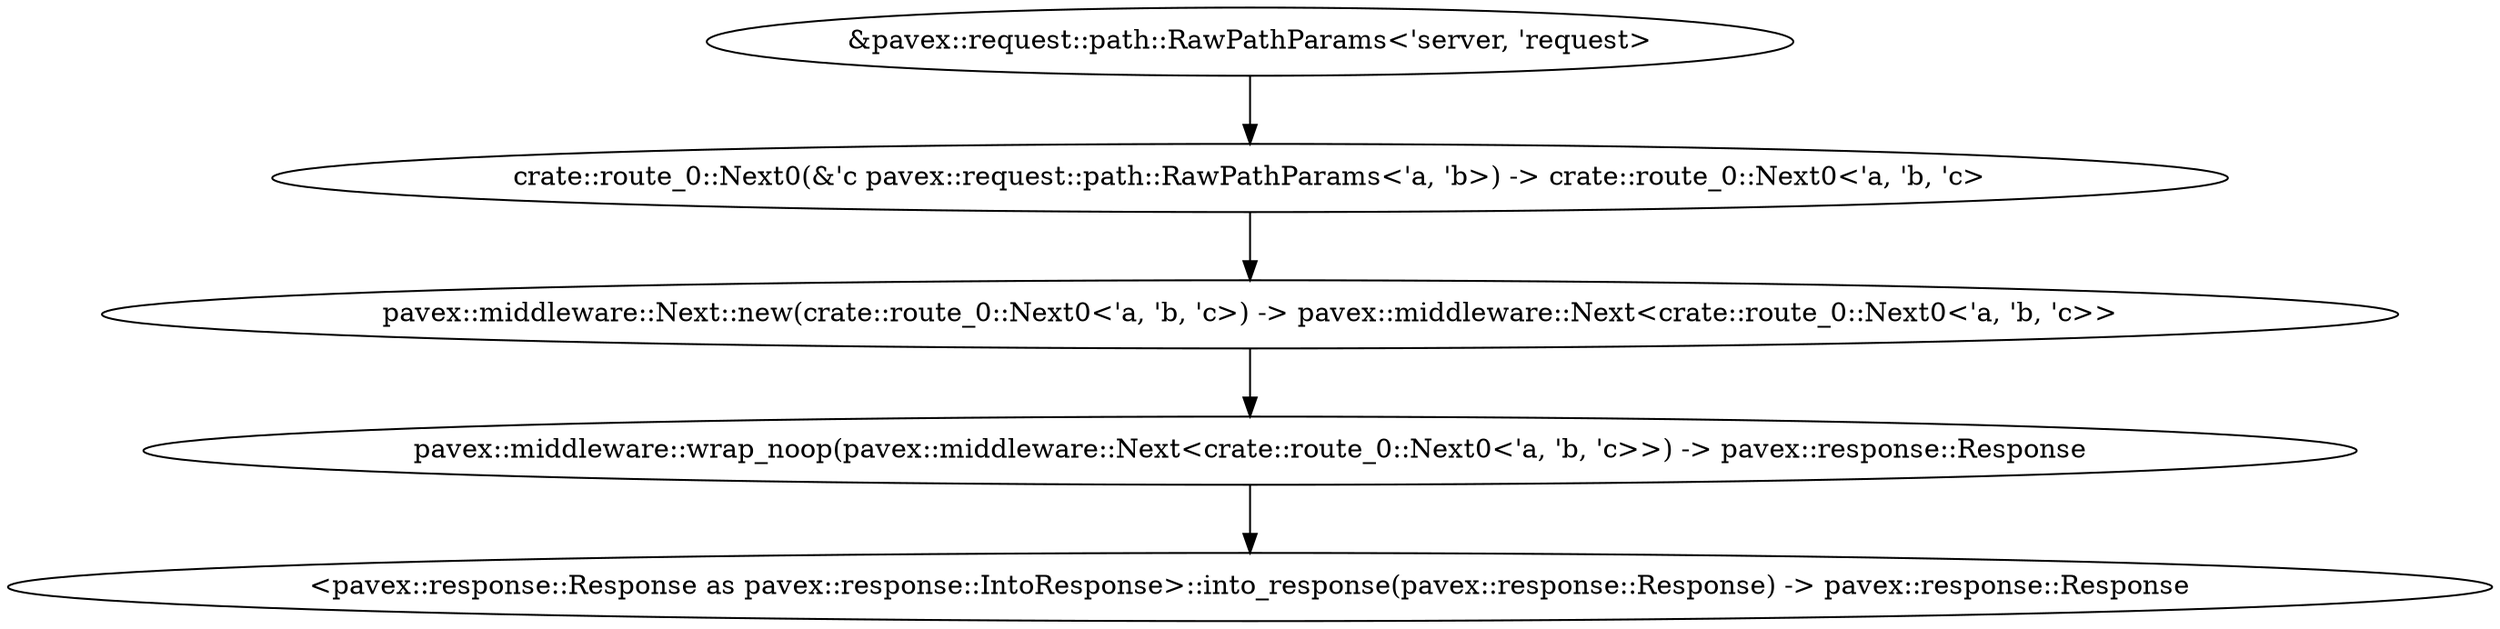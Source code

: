 digraph "GET / - 0" {
    0 [ label = "pavex::middleware::wrap_noop(pavex::middleware::Next<crate::route_0::Next0<'a, 'b, 'c>>) -> pavex::response::Response"]
    1 [ label = "pavex::middleware::Next::new(crate::route_0::Next0<'a, 'b, 'c>) -> pavex::middleware::Next<crate::route_0::Next0<'a, 'b, 'c>>"]
    2 [ label = "crate::route_0::Next0(&'c pavex::request::path::RawPathParams<'a, 'b>) -> crate::route_0::Next0<'a, 'b, 'c>"]
    4 [ label = "<pavex::response::Response as pavex::response::IntoResponse>::into_response(pavex::response::Response) -> pavex::response::Response"]
    5 [ label = "&pavex::request::path::RawPathParams<'server, 'request>"]
    1 -> 0 [ ]
    2 -> 1 [ ]
    0 -> 4 [ ]
    5 -> 2 [ ]
}

digraph "GET / - 1" {
    0 [ label = "app::mw(pavex::middleware::Next<crate::route_0::Next1<'a, 'b, 'c>>) -> pavex::response::Response"]
    1 [ label = "pavex::middleware::Next::new(crate::route_0::Next1<'a, 'b, 'c>) -> pavex::middleware::Next<crate::route_0::Next1<'a, 'b, 'c>>"]
    2 [ label = "crate::route_0::Next1(&'c pavex::request::path::RawPathParams<'a, 'b>) -> crate::route_0::Next1<'a, 'b, 'c>"]
    4 [ label = "<pavex::response::Response as pavex::response::IntoResponse>::into_response(pavex::response::Response) -> pavex::response::Response"]
    5 [ label = "&pavex::request::path::RawPathParams<'server, 'request>"]
    1 -> 0 [ ]
    2 -> 1 [ ]
    0 -> 4 [ ]
    5 -> 2 [ ]
}

digraph "GET / - 2" {
    0 [ label = "app::handler(&pavex::request::path::RawPathParams<'_, '_>) -> pavex::response::Response"]
    2 [ label = "<pavex::response::Response as pavex::response::IntoResponse>::into_response(pavex::response::Response) -> pavex::response::Response"]
    3 [ label = "&pavex::request::path::RawPathParams<'server, 'request>"]
    0 -> 2 [ ]
    3 -> 0 [ ]
}

digraph "* / - 0" {
    0 [ label = "pavex::middleware::wrap_noop(pavex::middleware::Next<crate::route_1::Next0<'a>>) -> pavex::response::Response"]
    1 [ label = "pavex::middleware::Next::new(crate::route_1::Next0<'a>) -> pavex::middleware::Next<crate::route_1::Next0<'a>>"]
    2 [ label = "crate::route_1::Next0(&'a pavex::router::AllowedMethods) -> crate::route_1::Next0<'a>"]
    4 [ label = "<pavex::response::Response as pavex::response::IntoResponse>::into_response(pavex::response::Response) -> pavex::response::Response"]
    5 [ label = "&pavex::router::AllowedMethods"]
    1 -> 0 [ ]
    2 -> 1 [ ]
    0 -> 4 [ ]
    5 -> 2 [ ]
}

digraph "* / - 1" {
    0 [ label = "app::mw(pavex::middleware::Next<crate::route_1::Next1<'a>>) -> pavex::response::Response"]
    1 [ label = "pavex::middleware::Next::new(crate::route_1::Next1<'a>) -> pavex::middleware::Next<crate::route_1::Next1<'a>>"]
    2 [ label = "crate::route_1::Next1(&'a pavex::router::AllowedMethods) -> crate::route_1::Next1<'a>"]
    4 [ label = "<pavex::response::Response as pavex::response::IntoResponse>::into_response(pavex::response::Response) -> pavex::response::Response"]
    5 [ label = "&pavex::router::AllowedMethods"]
    1 -> 0 [ ]
    2 -> 1 [ ]
    0 -> 4 [ ]
    5 -> 2 [ ]
}

digraph "* / - 2" {
    0 [ label = "pavex::router::default_fallback(&pavex::router::AllowedMethods) -> pavex::response::Response"]
    2 [ label = "<pavex::response::Response as pavex::response::IntoResponse>::into_response(pavex::response::Response) -> pavex::response::Response"]
    3 [ label = "&pavex::router::AllowedMethods"]
    0 -> 2 [ ]
    3 -> 0 [ ]
}

digraph app_state {
    0 [ label = "crate::ApplicationState() -> crate::ApplicationState"]
}